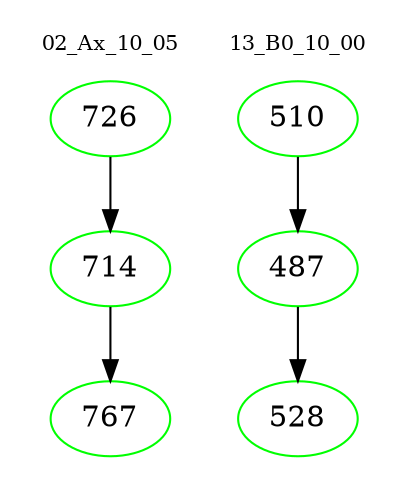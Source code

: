 digraph{
subgraph cluster_0 {
color = white
label = "02_Ax_10_05";
fontsize=10;
T0_726 [label="726", color="green"]
T0_726 -> T0_714 [color="black"]
T0_714 [label="714", color="green"]
T0_714 -> T0_767 [color="black"]
T0_767 [label="767", color="green"]
}
subgraph cluster_1 {
color = white
label = "13_B0_10_00";
fontsize=10;
T1_510 [label="510", color="green"]
T1_510 -> T1_487 [color="black"]
T1_487 [label="487", color="green"]
T1_487 -> T1_528 [color="black"]
T1_528 [label="528", color="green"]
}
}
